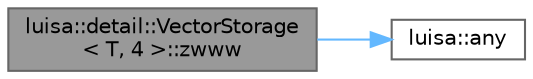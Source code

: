 digraph "luisa::detail::VectorStorage&lt; T, 4 &gt;::zwww"
{
 // LATEX_PDF_SIZE
  bgcolor="transparent";
  edge [fontname=Helvetica,fontsize=10,labelfontname=Helvetica,labelfontsize=10];
  node [fontname=Helvetica,fontsize=10,shape=box,height=0.2,width=0.4];
  rankdir="LR";
  Node1 [id="Node000001",label="luisa::detail::VectorStorage\l\< T, 4 \>::zwww",height=0.2,width=0.4,color="gray40", fillcolor="grey60", style="filled", fontcolor="black",tooltip=" "];
  Node1 -> Node2 [id="edge1_Node000001_Node000002",color="steelblue1",style="solid",tooltip=" "];
  Node2 [id="Node000002",label="luisa::any",height=0.2,width=0.4,color="grey40", fillcolor="white", style="filled",URL="$namespaceluisa.html#a4ce8440b45045057dd7530ff5860e706",tooltip="any of bool2 is true"];
}
